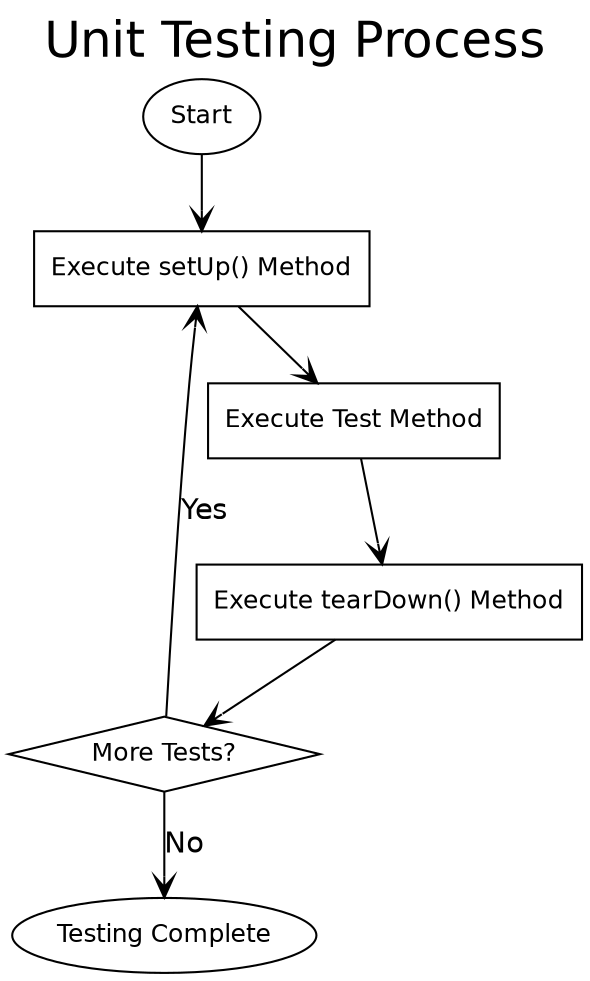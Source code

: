digraph G {
	/* default settings */
	graph [fontname="Helvetica", fontsize=24];
	node [fontname="Helvetica", fontsize=12];
	edge [arrowhead=vee, fontname="Helvetica"];
	labelloc="t";
    label="Unit Testing Process";

	/* nodes */
	start [label="Start"];
	moreTests [label="More Tests?", shape=diamond];
	setUp [label="Execute setUp() Method", shape=box];
	runTest [label="Execute Test Method", shape=box];
	tearDown [label="Execute tearDown() Method", shape=box];
	end [label="Testing Complete"];
	
	start -> setUp;
	setUp -> runTest;
	runTest -> tearDown;
	tearDown -> moreTests;
	moreTests -> end [label="No"];
	moreTests -> setUp [label="Yes"];
}